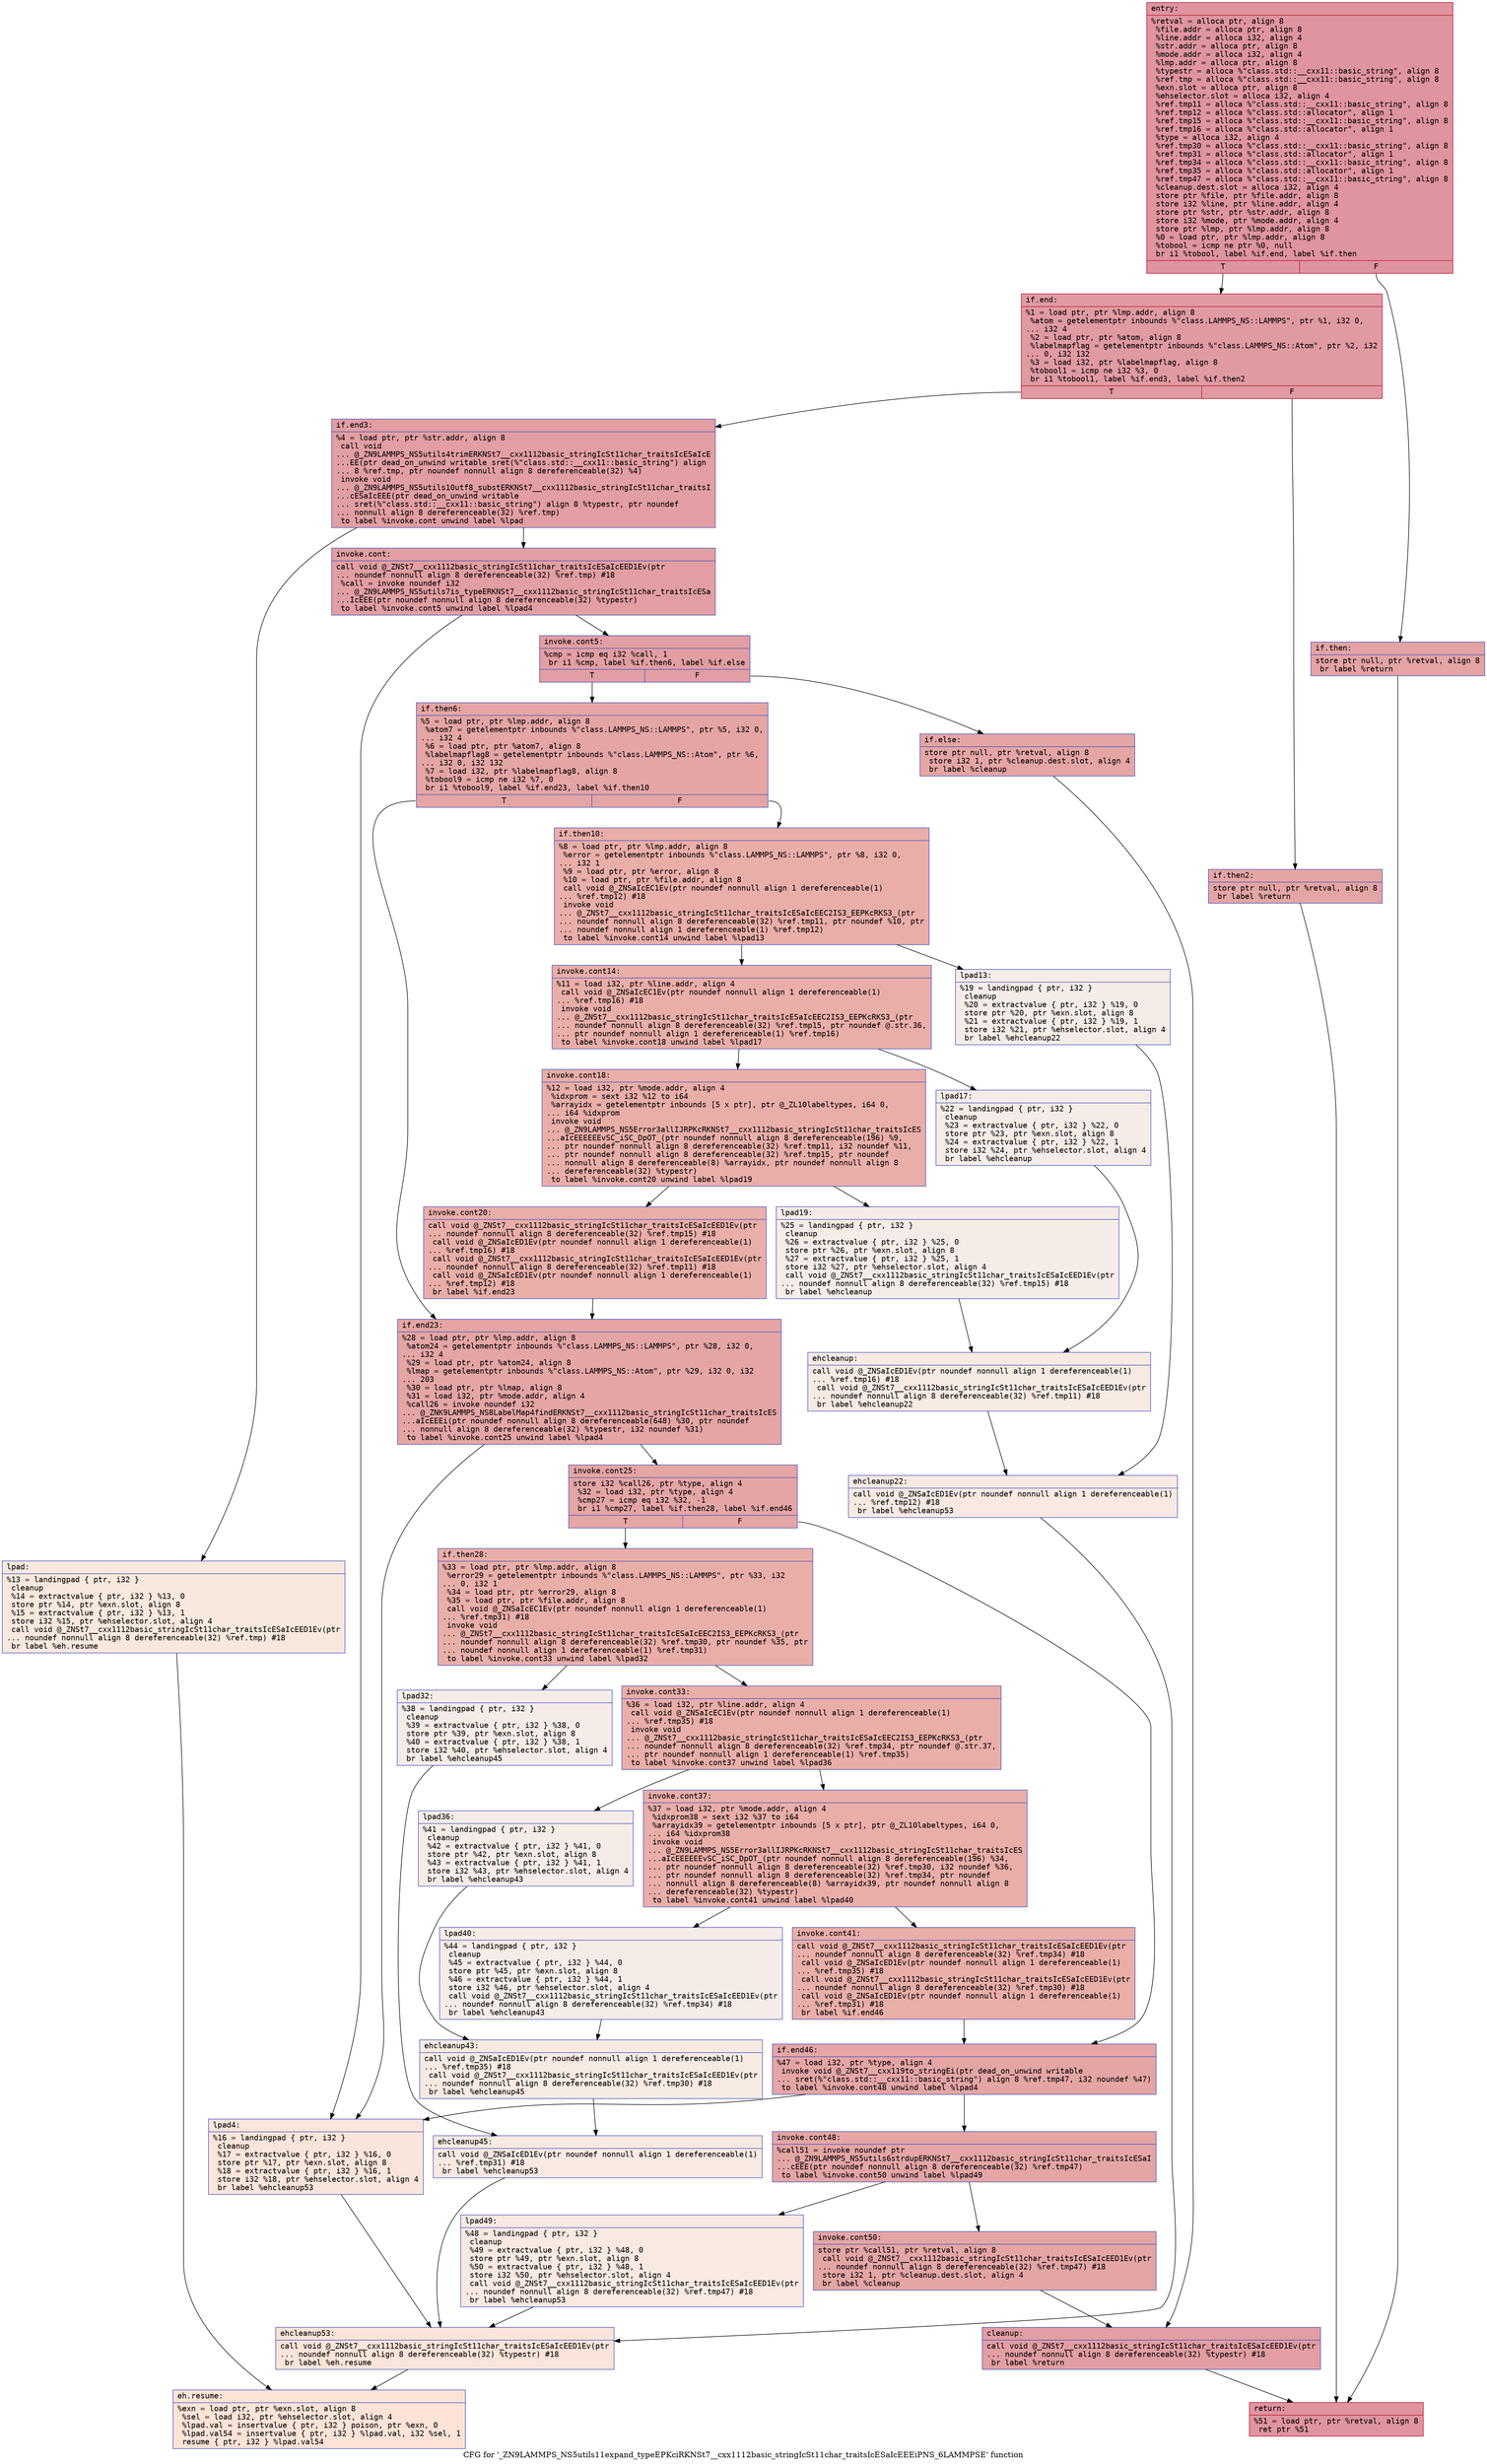 digraph "CFG for '_ZN9LAMMPS_NS5utils11expand_typeEPKciRKNSt7__cxx1112basic_stringIcSt11char_traitsIcESaIcEEEiPNS_6LAMMPSE' function" {
	label="CFG for '_ZN9LAMMPS_NS5utils11expand_typeEPKciRKNSt7__cxx1112basic_stringIcSt11char_traitsIcESaIcEEEiPNS_6LAMMPSE' function";

	Node0x558416679a40 [shape=record,color="#b70d28ff", style=filled, fillcolor="#b70d2870" fontname="Courier",label="{entry:\l|  %retval = alloca ptr, align 8\l  %file.addr = alloca ptr, align 8\l  %line.addr = alloca i32, align 4\l  %str.addr = alloca ptr, align 8\l  %mode.addr = alloca i32, align 4\l  %lmp.addr = alloca ptr, align 8\l  %typestr = alloca %\"class.std::__cxx11::basic_string\", align 8\l  %ref.tmp = alloca %\"class.std::__cxx11::basic_string\", align 8\l  %exn.slot = alloca ptr, align 8\l  %ehselector.slot = alloca i32, align 4\l  %ref.tmp11 = alloca %\"class.std::__cxx11::basic_string\", align 8\l  %ref.tmp12 = alloca %\"class.std::allocator\", align 1\l  %ref.tmp15 = alloca %\"class.std::__cxx11::basic_string\", align 8\l  %ref.tmp16 = alloca %\"class.std::allocator\", align 1\l  %type = alloca i32, align 4\l  %ref.tmp30 = alloca %\"class.std::__cxx11::basic_string\", align 8\l  %ref.tmp31 = alloca %\"class.std::allocator\", align 1\l  %ref.tmp34 = alloca %\"class.std::__cxx11::basic_string\", align 8\l  %ref.tmp35 = alloca %\"class.std::allocator\", align 1\l  %ref.tmp47 = alloca %\"class.std::__cxx11::basic_string\", align 8\l  %cleanup.dest.slot = alloca i32, align 4\l  store ptr %file, ptr %file.addr, align 8\l  store i32 %line, ptr %line.addr, align 4\l  store ptr %str, ptr %str.addr, align 8\l  store i32 %mode, ptr %mode.addr, align 4\l  store ptr %lmp, ptr %lmp.addr, align 8\l  %0 = load ptr, ptr %lmp.addr, align 8\l  %tobool = icmp ne ptr %0, null\l  br i1 %tobool, label %if.end, label %if.then\l|{<s0>T|<s1>F}}"];
	Node0x558416679a40:s0 -> Node0x55841667b260[tooltip="entry -> if.end\nProbability 62.50%" ];
	Node0x558416679a40:s1 -> Node0x55841667b2d0[tooltip="entry -> if.then\nProbability 37.50%" ];
	Node0x55841667b2d0 [shape=record,color="#3d50c3ff", style=filled, fillcolor="#c32e3170" fontname="Courier",label="{if.then:\l|  store ptr null, ptr %retval, align 8\l  br label %return\l}"];
	Node0x55841667b2d0 -> Node0x55841667b490[tooltip="if.then -> return\nProbability 100.00%" ];
	Node0x55841667b260 [shape=record,color="#b70d28ff", style=filled, fillcolor="#bb1b2c70" fontname="Courier",label="{if.end:\l|  %1 = load ptr, ptr %lmp.addr, align 8\l  %atom = getelementptr inbounds %\"class.LAMMPS_NS::LAMMPS\", ptr %1, i32 0,\l... i32 4\l  %2 = load ptr, ptr %atom, align 8\l  %labelmapflag = getelementptr inbounds %\"class.LAMMPS_NS::Atom\", ptr %2, i32\l... 0, i32 132\l  %3 = load i32, ptr %labelmapflag, align 8\l  %tobool1 = icmp ne i32 %3, 0\l  br i1 %tobool1, label %if.end3, label %if.then2\l|{<s0>T|<s1>F}}"];
	Node0x55841667b260:s0 -> Node0x55841667bd50[tooltip="if.end -> if.end3\nProbability 62.50%" ];
	Node0x55841667b260:s1 -> Node0x55841667bdc0[tooltip="if.end -> if.then2\nProbability 37.50%" ];
	Node0x55841667bdc0 [shape=record,color="#3d50c3ff", style=filled, fillcolor="#c5333470" fontname="Courier",label="{if.then2:\l|  store ptr null, ptr %retval, align 8\l  br label %return\l}"];
	Node0x55841667bdc0 -> Node0x55841667b490[tooltip="if.then2 -> return\nProbability 100.00%" ];
	Node0x55841667bd50 [shape=record,color="#3d50c3ff", style=filled, fillcolor="#be242e70" fontname="Courier",label="{if.end3:\l|  %4 = load ptr, ptr %str.addr, align 8\l  call void\l... @_ZN9LAMMPS_NS5utils4trimERKNSt7__cxx1112basic_stringIcSt11char_traitsIcESaIcE\l...EE(ptr dead_on_unwind writable sret(%\"class.std::__cxx11::basic_string\") align\l... 8 %ref.tmp, ptr noundef nonnull align 8 dereferenceable(32) %4)\l  invoke void\l... @_ZN9LAMMPS_NS5utils10utf8_substERKNSt7__cxx1112basic_stringIcSt11char_traitsI\l...cESaIcEEE(ptr dead_on_unwind writable\l... sret(%\"class.std::__cxx11::basic_string\") align 8 %typestr, ptr noundef\l... nonnull align 8 dereferenceable(32) %ref.tmp)\l          to label %invoke.cont unwind label %lpad\l}"];
	Node0x55841667bd50 -> Node0x55841667c2b0[tooltip="if.end3 -> invoke.cont\nProbability 100.00%" ];
	Node0x55841667bd50 -> Node0x55841667c390[tooltip="if.end3 -> lpad\nProbability 0.00%" ];
	Node0x55841667c2b0 [shape=record,color="#3d50c3ff", style=filled, fillcolor="#be242e70" fontname="Courier",label="{invoke.cont:\l|  call void @_ZNSt7__cxx1112basic_stringIcSt11char_traitsIcESaIcEED1Ev(ptr\l... noundef nonnull align 8 dereferenceable(32) %ref.tmp) #18\l  %call = invoke noundef i32\l... @_ZN9LAMMPS_NS5utils7is_typeERKNSt7__cxx1112basic_stringIcSt11char_traitsIcESa\l...IcEEE(ptr noundef nonnull align 8 dereferenceable(32) %typestr)\l          to label %invoke.cont5 unwind label %lpad4\l}"];
	Node0x55841667c2b0 -> Node0x55841667c610[tooltip="invoke.cont -> invoke.cont5\nProbability 100.00%" ];
	Node0x55841667c2b0 -> Node0x55841667c780[tooltip="invoke.cont -> lpad4\nProbability 0.00%" ];
	Node0x55841667c610 [shape=record,color="#3d50c3ff", style=filled, fillcolor="#be242e70" fontname="Courier",label="{invoke.cont5:\l|  %cmp = icmp eq i32 %call, 1\l  br i1 %cmp, label %if.then6, label %if.else\l|{<s0>T|<s1>F}}"];
	Node0x55841667c610:s0 -> Node0x55841667ca30[tooltip="invoke.cont5 -> if.then6\nProbability 50.00%" ];
	Node0x55841667c610:s1 -> Node0x55841667cab0[tooltip="invoke.cont5 -> if.else\nProbability 50.00%" ];
	Node0x55841667ca30 [shape=record,color="#3d50c3ff", style=filled, fillcolor="#c5333470" fontname="Courier",label="{if.then6:\l|  %5 = load ptr, ptr %lmp.addr, align 8\l  %atom7 = getelementptr inbounds %\"class.LAMMPS_NS::LAMMPS\", ptr %5, i32 0,\l... i32 4\l  %6 = load ptr, ptr %atom7, align 8\l  %labelmapflag8 = getelementptr inbounds %\"class.LAMMPS_NS::Atom\", ptr %6,\l... i32 0, i32 132\l  %7 = load i32, ptr %labelmapflag8, align 8\l  %tobool9 = icmp ne i32 %7, 0\l  br i1 %tobool9, label %if.end23, label %if.then10\l|{<s0>T|<s1>F}}"];
	Node0x55841667ca30:s0 -> Node0x55841667cfd0[tooltip="if.then6 -> if.end23\nProbability 62.50%" ];
	Node0x55841667ca30:s1 -> Node0x55841667d050[tooltip="if.then6 -> if.then10\nProbability 37.50%" ];
	Node0x55841667d050 [shape=record,color="#3d50c3ff", style=filled, fillcolor="#d0473d70" fontname="Courier",label="{if.then10:\l|  %8 = load ptr, ptr %lmp.addr, align 8\l  %error = getelementptr inbounds %\"class.LAMMPS_NS::LAMMPS\", ptr %8, i32 0,\l... i32 1\l  %9 = load ptr, ptr %error, align 8\l  %10 = load ptr, ptr %file.addr, align 8\l  call void @_ZNSaIcEC1Ev(ptr noundef nonnull align 1 dereferenceable(1)\l... %ref.tmp12) #18\l  invoke void\l... @_ZNSt7__cxx1112basic_stringIcSt11char_traitsIcESaIcEEC2IS3_EEPKcRKS3_(ptr\l... noundef nonnull align 8 dereferenceable(32) %ref.tmp11, ptr noundef %10, ptr\l... noundef nonnull align 1 dereferenceable(1) %ref.tmp12)\l          to label %invoke.cont14 unwind label %lpad13\l}"];
	Node0x55841667d050 -> Node0x55841667d8d0[tooltip="if.then10 -> invoke.cont14\nProbability 100.00%" ];
	Node0x55841667d050 -> Node0x55841667d920[tooltip="if.then10 -> lpad13\nProbability 0.00%" ];
	Node0x55841667d8d0 [shape=record,color="#3d50c3ff", style=filled, fillcolor="#d0473d70" fontname="Courier",label="{invoke.cont14:\l|  %11 = load i32, ptr %line.addr, align 4\l  call void @_ZNSaIcEC1Ev(ptr noundef nonnull align 1 dereferenceable(1)\l... %ref.tmp16) #18\l  invoke void\l... @_ZNSt7__cxx1112basic_stringIcSt11char_traitsIcESaIcEEC2IS3_EEPKcRKS3_(ptr\l... noundef nonnull align 8 dereferenceable(32) %ref.tmp15, ptr noundef @.str.36,\l... ptr noundef nonnull align 1 dereferenceable(1) %ref.tmp16)\l          to label %invoke.cont18 unwind label %lpad17\l}"];
	Node0x55841667d8d0 -> Node0x55841667dd40[tooltip="invoke.cont14 -> invoke.cont18\nProbability 100.00%" ];
	Node0x55841667d8d0 -> Node0x55841667dd90[tooltip="invoke.cont14 -> lpad17\nProbability 0.00%" ];
	Node0x55841667dd40 [shape=record,color="#3d50c3ff", style=filled, fillcolor="#d0473d70" fontname="Courier",label="{invoke.cont18:\l|  %12 = load i32, ptr %mode.addr, align 4\l  %idxprom = sext i32 %12 to i64\l  %arrayidx = getelementptr inbounds [5 x ptr], ptr @_ZL10labeltypes, i64 0,\l... i64 %idxprom\l  invoke void\l... @_ZN9LAMMPS_NS5Error3allIJRPKcRKNSt7__cxx1112basic_stringIcSt11char_traitsIcES\l...aIcEEEEEEvSC_iSC_DpOT_(ptr noundef nonnull align 8 dereferenceable(196) %9,\l... ptr noundef nonnull align 8 dereferenceable(32) %ref.tmp11, i32 noundef %11,\l... ptr noundef nonnull align 8 dereferenceable(32) %ref.tmp15, ptr noundef\l... nonnull align 8 dereferenceable(8) %arrayidx, ptr noundef nonnull align 8\l... dereferenceable(32) %typestr)\l          to label %invoke.cont20 unwind label %lpad19\l}"];
	Node0x55841667dd40 -> Node0x55841667dcf0[tooltip="invoke.cont18 -> invoke.cont20\nProbability 100.00%" ];
	Node0x55841667dd40 -> Node0x55841667e270[tooltip="invoke.cont18 -> lpad19\nProbability 0.00%" ];
	Node0x55841667dcf0 [shape=record,color="#3d50c3ff", style=filled, fillcolor="#d0473d70" fontname="Courier",label="{invoke.cont20:\l|  call void @_ZNSt7__cxx1112basic_stringIcSt11char_traitsIcESaIcEED1Ev(ptr\l... noundef nonnull align 8 dereferenceable(32) %ref.tmp15) #18\l  call void @_ZNSaIcED1Ev(ptr noundef nonnull align 1 dereferenceable(1)\l... %ref.tmp16) #18\l  call void @_ZNSt7__cxx1112basic_stringIcSt11char_traitsIcESaIcEED1Ev(ptr\l... noundef nonnull align 8 dereferenceable(32) %ref.tmp11) #18\l  call void @_ZNSaIcED1Ev(ptr noundef nonnull align 1 dereferenceable(1)\l... %ref.tmp12) #18\l  br label %if.end23\l}"];
	Node0x55841667dcf0 -> Node0x55841667cfd0[tooltip="invoke.cont20 -> if.end23\nProbability 100.00%" ];
	Node0x55841667c390 [shape=record,color="#3d50c3ff", style=filled, fillcolor="#f2cab570" fontname="Courier",label="{lpad:\l|  %13 = landingpad \{ ptr, i32 \}\l          cleanup\l  %14 = extractvalue \{ ptr, i32 \} %13, 0\l  store ptr %14, ptr %exn.slot, align 8\l  %15 = extractvalue \{ ptr, i32 \} %13, 1\l  store i32 %15, ptr %ehselector.slot, align 4\l  call void @_ZNSt7__cxx1112basic_stringIcSt11char_traitsIcESaIcEED1Ev(ptr\l... noundef nonnull align 8 dereferenceable(32) %ref.tmp) #18\l  br label %eh.resume\l}"];
	Node0x55841667c390 -> Node0x55841667ed30[tooltip="lpad -> eh.resume\nProbability 100.00%" ];
	Node0x55841667c780 [shape=record,color="#3d50c3ff", style=filled, fillcolor="#f4c5ad70" fontname="Courier",label="{lpad4:\l|  %16 = landingpad \{ ptr, i32 \}\l          cleanup\l  %17 = extractvalue \{ ptr, i32 \} %16, 0\l  store ptr %17, ptr %exn.slot, align 8\l  %18 = extractvalue \{ ptr, i32 \} %16, 1\l  store i32 %18, ptr %ehselector.slot, align 4\l  br label %ehcleanup53\l}"];
	Node0x55841667c780 -> Node0x55841667f1b0[tooltip="lpad4 -> ehcleanup53\nProbability 100.00%" ];
	Node0x55841667d920 [shape=record,color="#3d50c3ff", style=filled, fillcolor="#ead5c970" fontname="Courier",label="{lpad13:\l|  %19 = landingpad \{ ptr, i32 \}\l          cleanup\l  %20 = extractvalue \{ ptr, i32 \} %19, 0\l  store ptr %20, ptr %exn.slot, align 8\l  %21 = extractvalue \{ ptr, i32 \} %19, 1\l  store i32 %21, ptr %ehselector.slot, align 4\l  br label %ehcleanup22\l}"];
	Node0x55841667d920 -> Node0x55841667f580[tooltip="lpad13 -> ehcleanup22\nProbability 100.00%" ];
	Node0x55841667dd90 [shape=record,color="#3d50c3ff", style=filled, fillcolor="#ead5c970" fontname="Courier",label="{lpad17:\l|  %22 = landingpad \{ ptr, i32 \}\l          cleanup\l  %23 = extractvalue \{ ptr, i32 \} %22, 0\l  store ptr %23, ptr %exn.slot, align 8\l  %24 = extractvalue \{ ptr, i32 \} %22, 1\l  store i32 %24, ptr %ehselector.slot, align 4\l  br label %ehcleanup\l}"];
	Node0x55841667dd90 -> Node0x55841667f950[tooltip="lpad17 -> ehcleanup\nProbability 100.00%" ];
	Node0x55841667e270 [shape=record,color="#3d50c3ff", style=filled, fillcolor="#ead5c970" fontname="Courier",label="{lpad19:\l|  %25 = landingpad \{ ptr, i32 \}\l          cleanup\l  %26 = extractvalue \{ ptr, i32 \} %25, 0\l  store ptr %26, ptr %exn.slot, align 8\l  %27 = extractvalue \{ ptr, i32 \} %25, 1\l  store i32 %27, ptr %ehselector.slot, align 4\l  call void @_ZNSt7__cxx1112basic_stringIcSt11char_traitsIcESaIcEED1Ev(ptr\l... noundef nonnull align 8 dereferenceable(32) %ref.tmp15) #18\l  br label %ehcleanup\l}"];
	Node0x55841667e270 -> Node0x55841667f950[tooltip="lpad19 -> ehcleanup\nProbability 100.00%" ];
	Node0x55841667f950 [shape=record,color="#3d50c3ff", style=filled, fillcolor="#eed0c070" fontname="Courier",label="{ehcleanup:\l|  call void @_ZNSaIcED1Ev(ptr noundef nonnull align 1 dereferenceable(1)\l... %ref.tmp16) #18\l  call void @_ZNSt7__cxx1112basic_stringIcSt11char_traitsIcESaIcEED1Ev(ptr\l... noundef nonnull align 8 dereferenceable(32) %ref.tmp11) #18\l  br label %ehcleanup22\l}"];
	Node0x55841667f950 -> Node0x55841667f580[tooltip="ehcleanup -> ehcleanup22\nProbability 100.00%" ];
	Node0x55841667f580 [shape=record,color="#3d50c3ff", style=filled, fillcolor="#efcebd70" fontname="Courier",label="{ehcleanup22:\l|  call void @_ZNSaIcED1Ev(ptr noundef nonnull align 1 dereferenceable(1)\l... %ref.tmp12) #18\l  br label %ehcleanup53\l}"];
	Node0x55841667f580 -> Node0x55841667f1b0[tooltip="ehcleanup22 -> ehcleanup53\nProbability 100.00%" ];
	Node0x55841667cfd0 [shape=record,color="#3d50c3ff", style=filled, fillcolor="#c5333470" fontname="Courier",label="{if.end23:\l|  %28 = load ptr, ptr %lmp.addr, align 8\l  %atom24 = getelementptr inbounds %\"class.LAMMPS_NS::LAMMPS\", ptr %28, i32 0,\l... i32 4\l  %29 = load ptr, ptr %atom24, align 8\l  %lmap = getelementptr inbounds %\"class.LAMMPS_NS::Atom\", ptr %29, i32 0, i32\l... 203\l  %30 = load ptr, ptr %lmap, align 8\l  %31 = load i32, ptr %mode.addr, align 4\l  %call26 = invoke noundef i32\l... @_ZNK9LAMMPS_NS8LabelMap4findERKNSt7__cxx1112basic_stringIcSt11char_traitsIcES\l...aIcEEEi(ptr noundef nonnull align 8 dereferenceable(648) %30, ptr noundef\l... nonnull align 8 dereferenceable(32) %typestr, i32 noundef %31)\l          to label %invoke.cont25 unwind label %lpad4\l}"];
	Node0x55841667cfd0 -> Node0x558416680670[tooltip="if.end23 -> invoke.cont25\nProbability 100.00%" ];
	Node0x55841667cfd0 -> Node0x55841667c780[tooltip="if.end23 -> lpad4\nProbability 0.00%" ];
	Node0x558416680670 [shape=record,color="#3d50c3ff", style=filled, fillcolor="#c5333470" fontname="Courier",label="{invoke.cont25:\l|  store i32 %call26, ptr %type, align 4\l  %32 = load i32, ptr %type, align 4\l  %cmp27 = icmp eq i32 %32, -1\l  br i1 %cmp27, label %if.then28, label %if.end46\l|{<s0>T|<s1>F}}"];
	Node0x558416680670:s0 -> Node0x558416680b90[tooltip="invoke.cont25 -> if.then28\nProbability 37.50%" ];
	Node0x558416680670:s1 -> Node0x558416680be0[tooltip="invoke.cont25 -> if.end46\nProbability 62.50%" ];
	Node0x558416680b90 [shape=record,color="#3d50c3ff", style=filled, fillcolor="#d0473d70" fontname="Courier",label="{if.then28:\l|  %33 = load ptr, ptr %lmp.addr, align 8\l  %error29 = getelementptr inbounds %\"class.LAMMPS_NS::LAMMPS\", ptr %33, i32\l... 0, i32 1\l  %34 = load ptr, ptr %error29, align 8\l  %35 = load ptr, ptr %file.addr, align 8\l  call void @_ZNSaIcEC1Ev(ptr noundef nonnull align 1 dereferenceable(1)\l... %ref.tmp31) #18\l  invoke void\l... @_ZNSt7__cxx1112basic_stringIcSt11char_traitsIcESaIcEEC2IS3_EEPKcRKS3_(ptr\l... noundef nonnull align 8 dereferenceable(32) %ref.tmp30, ptr noundef %35, ptr\l... noundef nonnull align 1 dereferenceable(1) %ref.tmp31)\l          to label %invoke.cont33 unwind label %lpad32\l}"];
	Node0x558416680b90 -> Node0x5584166810f0[tooltip="if.then28 -> invoke.cont33\nProbability 100.00%" ];
	Node0x558416680b90 -> Node0x558416681170[tooltip="if.then28 -> lpad32\nProbability 0.00%" ];
	Node0x5584166810f0 [shape=record,color="#3d50c3ff", style=filled, fillcolor="#d0473d70" fontname="Courier",label="{invoke.cont33:\l|  %36 = load i32, ptr %line.addr, align 4\l  call void @_ZNSaIcEC1Ev(ptr noundef nonnull align 1 dereferenceable(1)\l... %ref.tmp35) #18\l  invoke void\l... @_ZNSt7__cxx1112basic_stringIcSt11char_traitsIcESaIcEEC2IS3_EEPKcRKS3_(ptr\l... noundef nonnull align 8 dereferenceable(32) %ref.tmp34, ptr noundef @.str.37,\l... ptr noundef nonnull align 1 dereferenceable(1) %ref.tmp35)\l          to label %invoke.cont37 unwind label %lpad36\l}"];
	Node0x5584166810f0 -> Node0x558416681570[tooltip="invoke.cont33 -> invoke.cont37\nProbability 100.00%" ];
	Node0x5584166810f0 -> Node0x5584166815c0[tooltip="invoke.cont33 -> lpad36\nProbability 0.00%" ];
	Node0x558416681570 [shape=record,color="#3d50c3ff", style=filled, fillcolor="#d0473d70" fontname="Courier",label="{invoke.cont37:\l|  %37 = load i32, ptr %mode.addr, align 4\l  %idxprom38 = sext i32 %37 to i64\l  %arrayidx39 = getelementptr inbounds [5 x ptr], ptr @_ZL10labeltypes, i64 0,\l... i64 %idxprom38\l  invoke void\l... @_ZN9LAMMPS_NS5Error3allIJRPKcRKNSt7__cxx1112basic_stringIcSt11char_traitsIcES\l...aIcEEEEEEvSC_iSC_DpOT_(ptr noundef nonnull align 8 dereferenceable(196) %34,\l... ptr noundef nonnull align 8 dereferenceable(32) %ref.tmp30, i32 noundef %36,\l... ptr noundef nonnull align 8 dereferenceable(32) %ref.tmp34, ptr noundef\l... nonnull align 8 dereferenceable(8) %arrayidx39, ptr noundef nonnull align 8\l... dereferenceable(32) %typestr)\l          to label %invoke.cont41 unwind label %lpad40\l}"];
	Node0x558416681570 -> Node0x558416681520[tooltip="invoke.cont37 -> invoke.cont41\nProbability 100.00%" ];
	Node0x558416681570 -> Node0x558416681ad0[tooltip="invoke.cont37 -> lpad40\nProbability 0.00%" ];
	Node0x558416681520 [shape=record,color="#3d50c3ff", style=filled, fillcolor="#d0473d70" fontname="Courier",label="{invoke.cont41:\l|  call void @_ZNSt7__cxx1112basic_stringIcSt11char_traitsIcESaIcEED1Ev(ptr\l... noundef nonnull align 8 dereferenceable(32) %ref.tmp34) #18\l  call void @_ZNSaIcED1Ev(ptr noundef nonnull align 1 dereferenceable(1)\l... %ref.tmp35) #18\l  call void @_ZNSt7__cxx1112basic_stringIcSt11char_traitsIcESaIcEED1Ev(ptr\l... noundef nonnull align 8 dereferenceable(32) %ref.tmp30) #18\l  call void @_ZNSaIcED1Ev(ptr noundef nonnull align 1 dereferenceable(1)\l... %ref.tmp31) #18\l  br label %if.end46\l}"];
	Node0x558416681520 -> Node0x558416680be0[tooltip="invoke.cont41 -> if.end46\nProbability 100.00%" ];
	Node0x558416681170 [shape=record,color="#3d50c3ff", style=filled, fillcolor="#ead5c970" fontname="Courier",label="{lpad32:\l|  %38 = landingpad \{ ptr, i32 \}\l          cleanup\l  %39 = extractvalue \{ ptr, i32 \} %38, 0\l  store ptr %39, ptr %exn.slot, align 8\l  %40 = extractvalue \{ ptr, i32 \} %38, 1\l  store i32 %40, ptr %ehselector.slot, align 4\l  br label %ehcleanup45\l}"];
	Node0x558416681170 -> Node0x558416682490[tooltip="lpad32 -> ehcleanup45\nProbability 100.00%" ];
	Node0x5584166815c0 [shape=record,color="#3d50c3ff", style=filled, fillcolor="#ead5c970" fontname="Courier",label="{lpad36:\l|  %41 = landingpad \{ ptr, i32 \}\l          cleanup\l  %42 = extractvalue \{ ptr, i32 \} %41, 0\l  store ptr %42, ptr %exn.slot, align 8\l  %43 = extractvalue \{ ptr, i32 \} %41, 1\l  store i32 %43, ptr %ehselector.slot, align 4\l  br label %ehcleanup43\l}"];
	Node0x5584166815c0 -> Node0x558416682790[tooltip="lpad36 -> ehcleanup43\nProbability 100.00%" ];
	Node0x558416681ad0 [shape=record,color="#3d50c3ff", style=filled, fillcolor="#ead5c970" fontname="Courier",label="{lpad40:\l|  %44 = landingpad \{ ptr, i32 \}\l          cleanup\l  %45 = extractvalue \{ ptr, i32 \} %44, 0\l  store ptr %45, ptr %exn.slot, align 8\l  %46 = extractvalue \{ ptr, i32 \} %44, 1\l  store i32 %46, ptr %ehselector.slot, align 4\l  call void @_ZNSt7__cxx1112basic_stringIcSt11char_traitsIcESaIcEED1Ev(ptr\l... noundef nonnull align 8 dereferenceable(32) %ref.tmp34) #18\l  br label %ehcleanup43\l}"];
	Node0x558416681ad0 -> Node0x558416682790[tooltip="lpad40 -> ehcleanup43\nProbability 100.00%" ];
	Node0x558416682790 [shape=record,color="#3d50c3ff", style=filled, fillcolor="#eed0c070" fontname="Courier",label="{ehcleanup43:\l|  call void @_ZNSaIcED1Ev(ptr noundef nonnull align 1 dereferenceable(1)\l... %ref.tmp35) #18\l  call void @_ZNSt7__cxx1112basic_stringIcSt11char_traitsIcESaIcEED1Ev(ptr\l... noundef nonnull align 8 dereferenceable(32) %ref.tmp30) #18\l  br label %ehcleanup45\l}"];
	Node0x558416682790 -> Node0x558416682490[tooltip="ehcleanup43 -> ehcleanup45\nProbability 100.00%" ];
	Node0x558416682490 [shape=record,color="#3d50c3ff", style=filled, fillcolor="#efcebd70" fontname="Courier",label="{ehcleanup45:\l|  call void @_ZNSaIcED1Ev(ptr noundef nonnull align 1 dereferenceable(1)\l... %ref.tmp31) #18\l  br label %ehcleanup53\l}"];
	Node0x558416682490 -> Node0x55841667f1b0[tooltip="ehcleanup45 -> ehcleanup53\nProbability 100.00%" ];
	Node0x558416680be0 [shape=record,color="#3d50c3ff", style=filled, fillcolor="#c5333470" fontname="Courier",label="{if.end46:\l|  %47 = load i32, ptr %type, align 4\l  invoke void @_ZNSt7__cxx119to_stringEi(ptr dead_on_unwind writable\l... sret(%\"class.std::__cxx11::basic_string\") align 8 %ref.tmp47, i32 noundef %47)\l          to label %invoke.cont48 unwind label %lpad4\l}"];
	Node0x558416680be0 -> Node0x5584166839a0[tooltip="if.end46 -> invoke.cont48\nProbability 100.00%" ];
	Node0x558416680be0 -> Node0x55841667c780[tooltip="if.end46 -> lpad4\nProbability 0.00%" ];
	Node0x5584166839a0 [shape=record,color="#3d50c3ff", style=filled, fillcolor="#c5333470" fontname="Courier",label="{invoke.cont48:\l|  %call51 = invoke noundef ptr\l... @_ZN9LAMMPS_NS5utils6strdupERKNSt7__cxx1112basic_stringIcSt11char_traitsIcESaI\l...cEEE(ptr noundef nonnull align 8 dereferenceable(32) %ref.tmp47)\l          to label %invoke.cont50 unwind label %lpad49\l}"];
	Node0x5584166839a0 -> Node0x558416683c40[tooltip="invoke.cont48 -> invoke.cont50\nProbability 100.00%" ];
	Node0x5584166839a0 -> Node0x558416683c90[tooltip="invoke.cont48 -> lpad49\nProbability 0.00%" ];
	Node0x558416683c40 [shape=record,color="#3d50c3ff", style=filled, fillcolor="#c5333470" fontname="Courier",label="{invoke.cont50:\l|  store ptr %call51, ptr %retval, align 8\l  call void @_ZNSt7__cxx1112basic_stringIcSt11char_traitsIcESaIcEED1Ev(ptr\l... noundef nonnull align 8 dereferenceable(32) %ref.tmp47) #18\l  store i32 1, ptr %cleanup.dest.slot, align 4\l  br label %cleanup\l}"];
	Node0x558416683c40 -> Node0x558416683e90[tooltip="invoke.cont50 -> cleanup\nProbability 100.00%" ];
	Node0x558416683c90 [shape=record,color="#3d50c3ff", style=filled, fillcolor="#efcebd70" fontname="Courier",label="{lpad49:\l|  %48 = landingpad \{ ptr, i32 \}\l          cleanup\l  %49 = extractvalue \{ ptr, i32 \} %48, 0\l  store ptr %49, ptr %exn.slot, align 8\l  %50 = extractvalue \{ ptr, i32 \} %48, 1\l  store i32 %50, ptr %ehselector.slot, align 4\l  call void @_ZNSt7__cxx1112basic_stringIcSt11char_traitsIcESaIcEED1Ev(ptr\l... noundef nonnull align 8 dereferenceable(32) %ref.tmp47) #18\l  br label %ehcleanup53\l}"];
	Node0x558416683c90 -> Node0x55841667f1b0[tooltip="lpad49 -> ehcleanup53\nProbability 100.00%" ];
	Node0x55841667cab0 [shape=record,color="#3d50c3ff", style=filled, fillcolor="#c5333470" fontname="Courier",label="{if.else:\l|  store ptr null, ptr %retval, align 8\l  store i32 1, ptr %cleanup.dest.slot, align 4\l  br label %cleanup\l}"];
	Node0x55841667cab0 -> Node0x558416683e90[tooltip="if.else -> cleanup\nProbability 100.00%" ];
	Node0x558416683e90 [shape=record,color="#3d50c3ff", style=filled, fillcolor="#be242e70" fontname="Courier",label="{cleanup:\l|  call void @_ZNSt7__cxx1112basic_stringIcSt11char_traitsIcESaIcEED1Ev(ptr\l... noundef nonnull align 8 dereferenceable(32) %typestr) #18\l  br label %return\l}"];
	Node0x558416683e90 -> Node0x55841667b490[tooltip="cleanup -> return\nProbability 100.00%" ];
	Node0x55841667f1b0 [shape=record,color="#3d50c3ff", style=filled, fillcolor="#f5c1a970" fontname="Courier",label="{ehcleanup53:\l|  call void @_ZNSt7__cxx1112basic_stringIcSt11char_traitsIcESaIcEED1Ev(ptr\l... noundef nonnull align 8 dereferenceable(32) %typestr) #18\l  br label %eh.resume\l}"];
	Node0x55841667f1b0 -> Node0x55841667ed30[tooltip="ehcleanup53 -> eh.resume\nProbability 100.00%" ];
	Node0x55841667b490 [shape=record,color="#b70d28ff", style=filled, fillcolor="#b70d2870" fontname="Courier",label="{return:\l|  %51 = load ptr, ptr %retval, align 8\l  ret ptr %51\l}"];
	Node0x55841667ed30 [shape=record,color="#3d50c3ff", style=filled, fillcolor="#f6bfa670" fontname="Courier",label="{eh.resume:\l|  %exn = load ptr, ptr %exn.slot, align 8\l  %sel = load i32, ptr %ehselector.slot, align 4\l  %lpad.val = insertvalue \{ ptr, i32 \} poison, ptr %exn, 0\l  %lpad.val54 = insertvalue \{ ptr, i32 \} %lpad.val, i32 %sel, 1\l  resume \{ ptr, i32 \} %lpad.val54\l}"];
}
